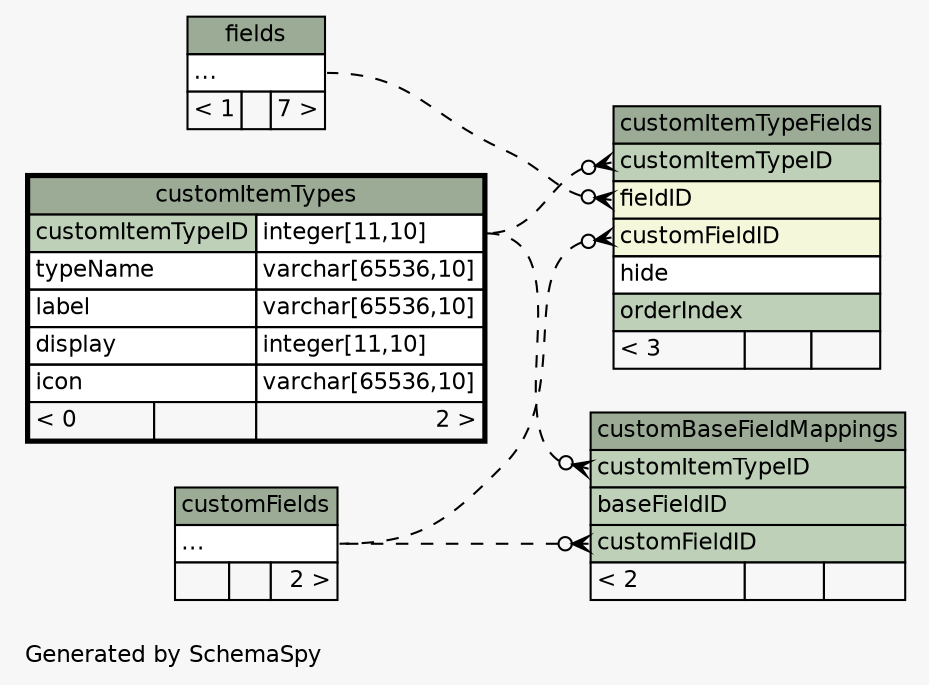 // dot 2.34.0 on Linux 3.11.6-1-ARCH
// SchemaSpy rev 590
digraph "impliedTwoDegreesRelationshipsDiagram" {
  graph [
    rankdir="RL"
    bgcolor="#f7f7f7"
    label="\nGenerated by SchemaSpy"
    labeljust="l"
    nodesep="0.18"
    ranksep="0.46"
    fontname="Helvetica"
    fontsize="11"
  ];
  node [
    fontname="Helvetica"
    fontsize="11"
    shape="plaintext"
  ];
  edge [
    arrowsize="0.8"
  ];
  "customBaseFieldMappings":"customFieldID":w -> "customFields":"elipses":e [arrowhead=none dir=back arrowtail=crowodot style=dashed];
  "customBaseFieldMappings":"customItemTypeID":w -> "customItemTypes":"customItemTypeID.type":e [arrowhead=none dir=back arrowtail=crowodot style=dashed];
  "customItemTypeFields":"customFieldID":w -> "customFields":"elipses":e [arrowhead=none dir=back arrowtail=crowodot style=dashed];
  "customItemTypeFields":"customItemTypeID":w -> "customItemTypes":"customItemTypeID.type":e [arrowhead=none dir=back arrowtail=crowodot style=dashed];
  "customItemTypeFields":"fieldID":w -> "fields":"elipses":e [arrowhead=none dir=back arrowtail=crowodot style=dashed];
  "customBaseFieldMappings" [
    label=<
    <TABLE BORDER="0" CELLBORDER="1" CELLSPACING="0" BGCOLOR="#ffffff">
      <TR><TD COLSPAN="3" BGCOLOR="#9bab96" ALIGN="CENTER">customBaseFieldMappings</TD></TR>
      <TR><TD PORT="customItemTypeID" COLSPAN="3" BGCOLOR="#bed1b8" ALIGN="LEFT">customItemTypeID</TD></TR>
      <TR><TD PORT="baseFieldID" COLSPAN="3" BGCOLOR="#bed1b8" ALIGN="LEFT">baseFieldID</TD></TR>
      <TR><TD PORT="customFieldID" COLSPAN="3" BGCOLOR="#bed1b8" ALIGN="LEFT">customFieldID</TD></TR>
      <TR><TD ALIGN="LEFT" BGCOLOR="#f7f7f7">&lt; 2</TD><TD ALIGN="RIGHT" BGCOLOR="#f7f7f7">  </TD><TD ALIGN="RIGHT" BGCOLOR="#f7f7f7">  </TD></TR>
    </TABLE>>
    URL="customBaseFieldMappings.html"
    tooltip="customBaseFieldMappings"
  ];
  "customFields" [
    label=<
    <TABLE BORDER="0" CELLBORDER="1" CELLSPACING="0" BGCOLOR="#ffffff">
      <TR><TD COLSPAN="3" BGCOLOR="#9bab96" ALIGN="CENTER">customFields</TD></TR>
      <TR><TD PORT="elipses" COLSPAN="3" ALIGN="LEFT">...</TD></TR>
      <TR><TD ALIGN="LEFT" BGCOLOR="#f7f7f7">  </TD><TD ALIGN="RIGHT" BGCOLOR="#f7f7f7">  </TD><TD ALIGN="RIGHT" BGCOLOR="#f7f7f7">2 &gt;</TD></TR>
    </TABLE>>
    URL="customFields.html"
    tooltip="customFields"
  ];
  "customItemTypeFields" [
    label=<
    <TABLE BORDER="0" CELLBORDER="1" CELLSPACING="0" BGCOLOR="#ffffff">
      <TR><TD COLSPAN="3" BGCOLOR="#9bab96" ALIGN="CENTER">customItemTypeFields</TD></TR>
      <TR><TD PORT="customItemTypeID" COLSPAN="3" BGCOLOR="#bed1b8" ALIGN="LEFT">customItemTypeID</TD></TR>
      <TR><TD PORT="fieldID" COLSPAN="3" BGCOLOR="#f4f7da" ALIGN="LEFT">fieldID</TD></TR>
      <TR><TD PORT="customFieldID" COLSPAN="3" BGCOLOR="#f4f7da" ALIGN="LEFT">customFieldID</TD></TR>
      <TR><TD PORT="hide" COLSPAN="3" ALIGN="LEFT">hide</TD></TR>
      <TR><TD PORT="orderIndex" COLSPAN="3" BGCOLOR="#bed1b8" ALIGN="LEFT">orderIndex</TD></TR>
      <TR><TD ALIGN="LEFT" BGCOLOR="#f7f7f7">&lt; 3</TD><TD ALIGN="RIGHT" BGCOLOR="#f7f7f7">  </TD><TD ALIGN="RIGHT" BGCOLOR="#f7f7f7">  </TD></TR>
    </TABLE>>
    URL="customItemTypeFields.html"
    tooltip="customItemTypeFields"
  ];
  "customItemTypes" [
    label=<
    <TABLE BORDER="2" CELLBORDER="1" CELLSPACING="0" BGCOLOR="#ffffff">
      <TR><TD COLSPAN="3" BGCOLOR="#9bab96" ALIGN="CENTER">customItemTypes</TD></TR>
      <TR><TD PORT="customItemTypeID" COLSPAN="2" BGCOLOR="#bed1b8" ALIGN="LEFT">customItemTypeID</TD><TD PORT="customItemTypeID.type" ALIGN="LEFT">integer[11,10]</TD></TR>
      <TR><TD PORT="typeName" COLSPAN="2" ALIGN="LEFT">typeName</TD><TD PORT="typeName.type" ALIGN="LEFT">varchar[65536,10]</TD></TR>
      <TR><TD PORT="label" COLSPAN="2" ALIGN="LEFT">label</TD><TD PORT="label.type" ALIGN="LEFT">varchar[65536,10]</TD></TR>
      <TR><TD PORT="display" COLSPAN="2" ALIGN="LEFT">display</TD><TD PORT="display.type" ALIGN="LEFT">integer[11,10]</TD></TR>
      <TR><TD PORT="icon" COLSPAN="2" ALIGN="LEFT">icon</TD><TD PORT="icon.type" ALIGN="LEFT">varchar[65536,10]</TD></TR>
      <TR><TD ALIGN="LEFT" BGCOLOR="#f7f7f7">&lt; 0</TD><TD ALIGN="RIGHT" BGCOLOR="#f7f7f7">  </TD><TD ALIGN="RIGHT" BGCOLOR="#f7f7f7">2 &gt;</TD></TR>
    </TABLE>>
    URL="customItemTypes.html"
    tooltip="customItemTypes"
  ];
  "fields" [
    label=<
    <TABLE BORDER="0" CELLBORDER="1" CELLSPACING="0" BGCOLOR="#ffffff">
      <TR><TD COLSPAN="3" BGCOLOR="#9bab96" ALIGN="CENTER">fields</TD></TR>
      <TR><TD PORT="elipses" COLSPAN="3" ALIGN="LEFT">...</TD></TR>
      <TR><TD ALIGN="LEFT" BGCOLOR="#f7f7f7">&lt; 1</TD><TD ALIGN="RIGHT" BGCOLOR="#f7f7f7">  </TD><TD ALIGN="RIGHT" BGCOLOR="#f7f7f7">7 &gt;</TD></TR>
    </TABLE>>
    URL="fields.html"
    tooltip="fields"
  ];
}
